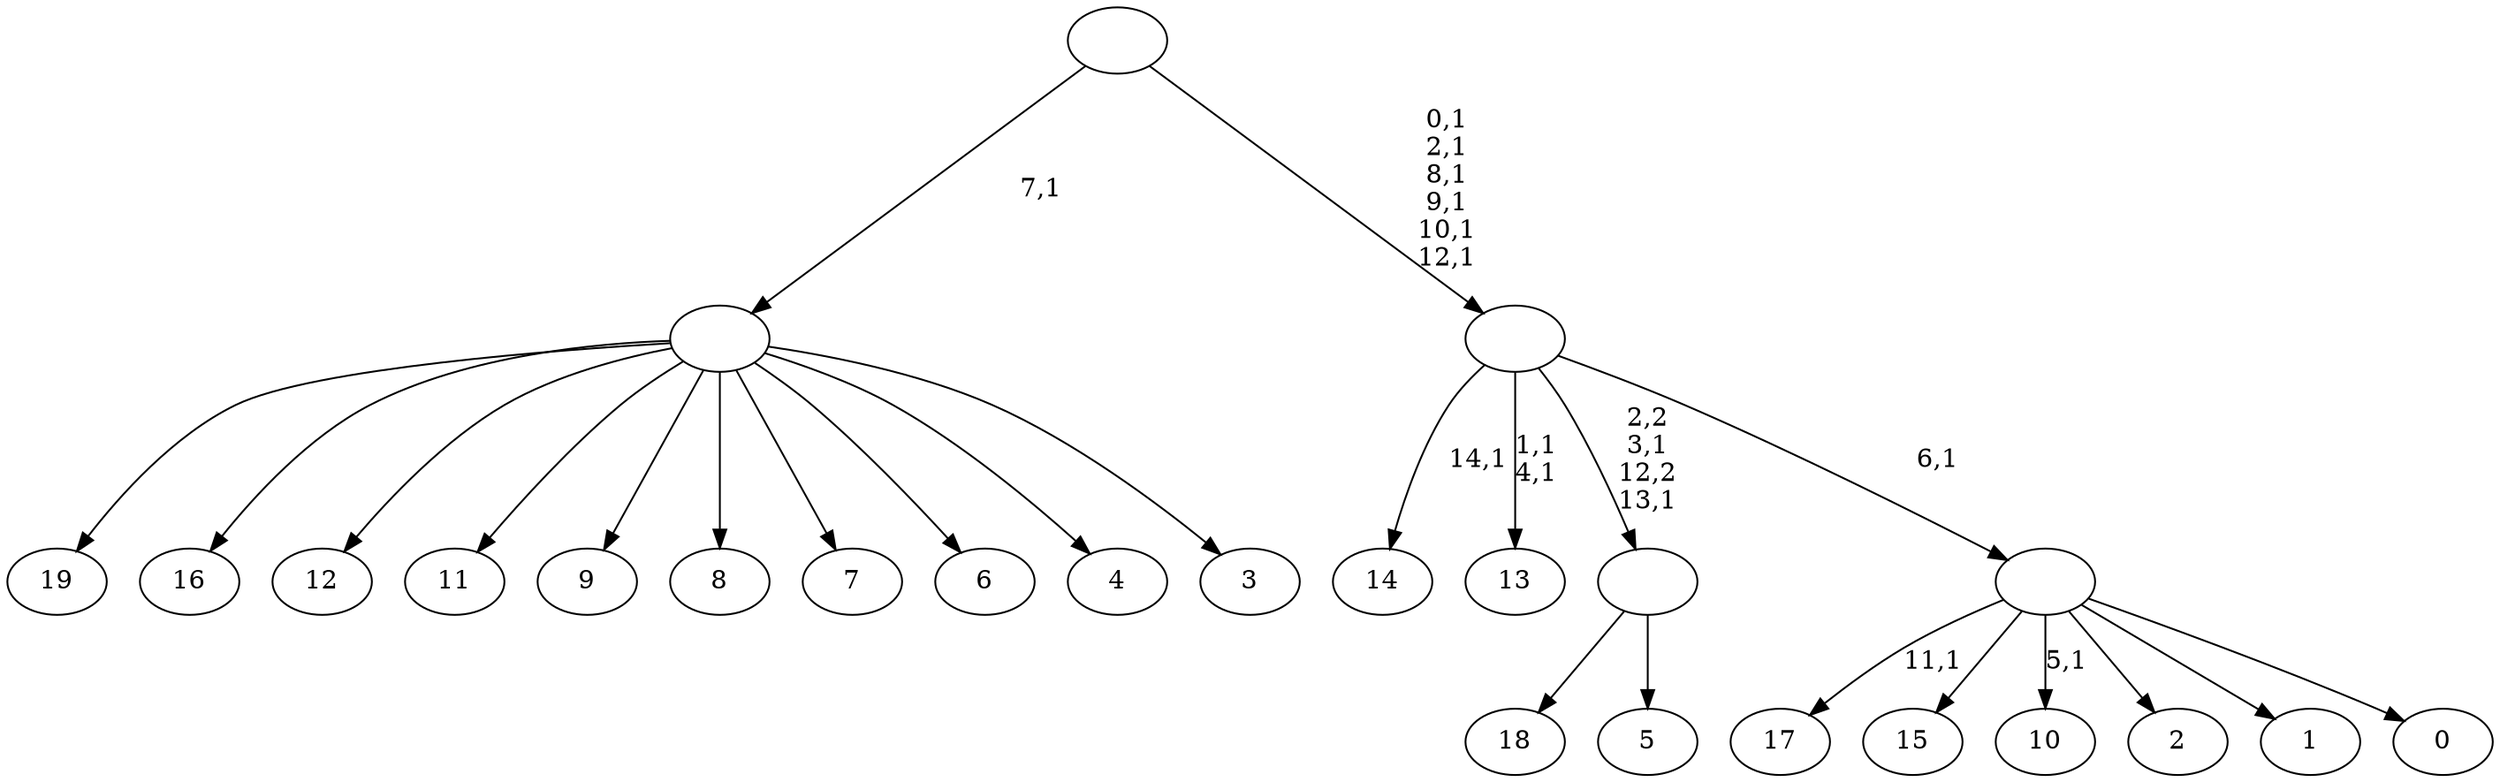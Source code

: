digraph T {
	35 [label="19"]
	34 [label="18"]
	33 [label="17"]
	31 [label="16"]
	30 [label="15"]
	29 [label="14"]
	27 [label="13"]
	24 [label="12"]
	23 [label="11"]
	22 [label="10"]
	20 [label="9"]
	19 [label="8"]
	18 [label="7"]
	17 [label="6"]
	16 [label="5"]
	15 [label=""]
	13 [label="4"]
	12 [label="3"]
	11 [label=""]
	10 [label="2"]
	9 [label="1"]
	8 [label="0"]
	7 [label=""]
	6 [label=""]
	0 [label=""]
	15 -> 34 [label=""]
	15 -> 16 [label=""]
	11 -> 35 [label=""]
	11 -> 31 [label=""]
	11 -> 24 [label=""]
	11 -> 23 [label=""]
	11 -> 20 [label=""]
	11 -> 19 [label=""]
	11 -> 18 [label=""]
	11 -> 17 [label=""]
	11 -> 13 [label=""]
	11 -> 12 [label=""]
	7 -> 22 [label="5,1"]
	7 -> 33 [label="11,1"]
	7 -> 30 [label=""]
	7 -> 10 [label=""]
	7 -> 9 [label=""]
	7 -> 8 [label=""]
	6 -> 15 [label="2,2\n3,1\n12,2\n13,1"]
	6 -> 27 [label="1,1\n4,1"]
	6 -> 29 [label="14,1"]
	6 -> 7 [label="6,1"]
	0 -> 6 [label="0,1\n2,1\n8,1\n9,1\n10,1\n12,1"]
	0 -> 11 [label="7,1"]
}
